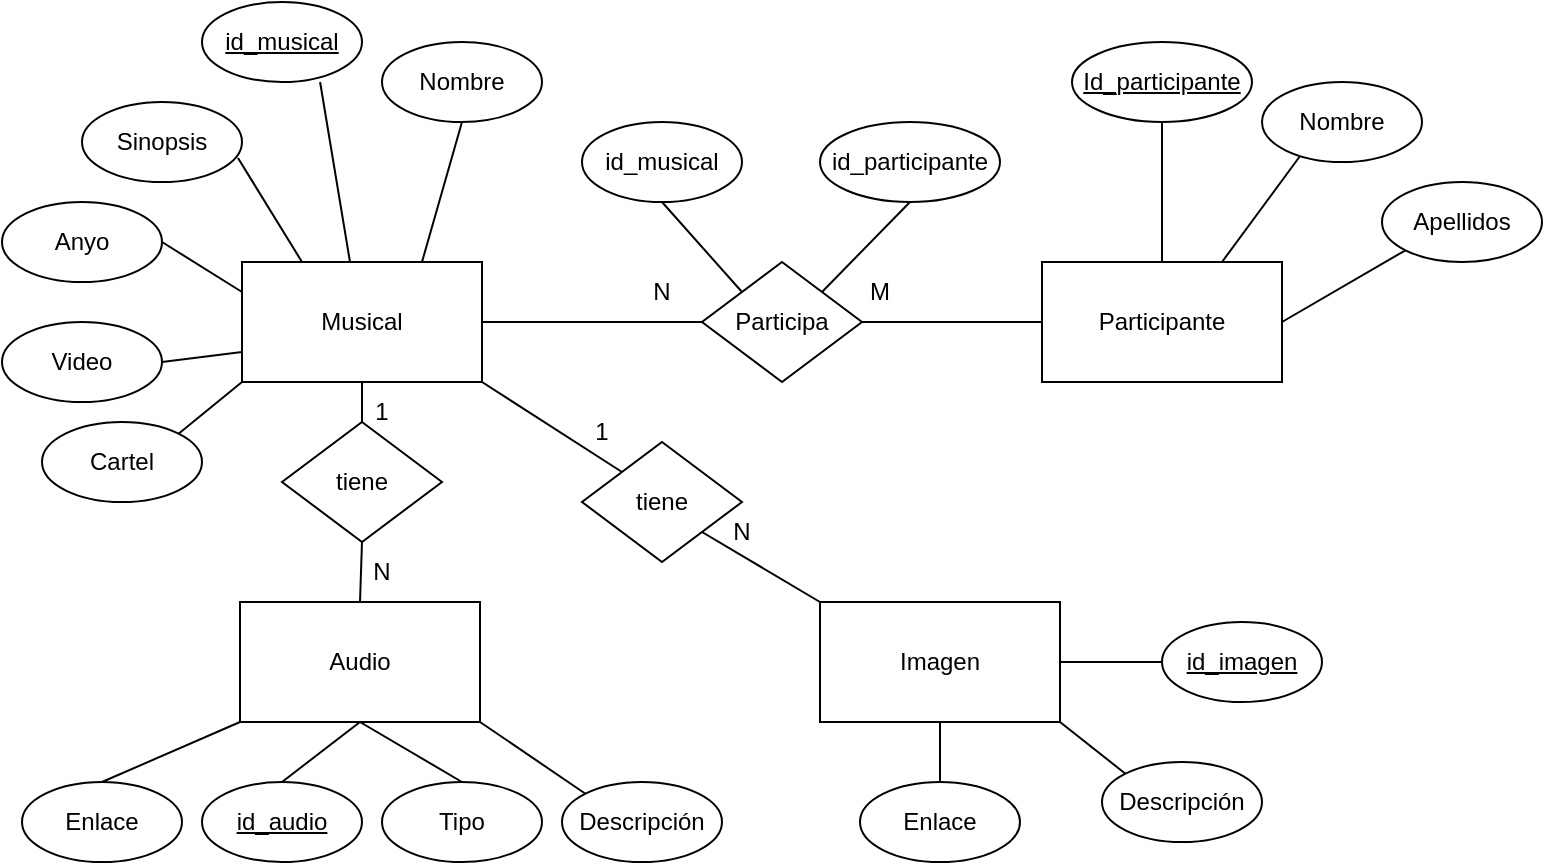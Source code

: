 <mxfile version="18.0.2" type="device"><diagram id="YB5qC3wFzgls1WmRdv-T" name="Page-1"><mxGraphModel dx="831" dy="639" grid="1" gridSize="10" guides="1" tooltips="1" connect="1" arrows="1" fold="1" page="1" pageScale="1" pageWidth="827" pageHeight="1169" math="0" shadow="0"><root><mxCell id="0"/><mxCell id="1" parent="0"/><mxCell id="XkPYedvfWhRh6aQ88XSL-1" value="Musical" style="rounded=0;whiteSpace=wrap;html=1;" vertex="1" parent="1"><mxGeometry x="150" y="180" width="120" height="60" as="geometry"/></mxCell><mxCell id="XkPYedvfWhRh6aQ88XSL-2" value="&lt;u&gt;id_musical&lt;/u&gt;" style="ellipse;whiteSpace=wrap;html=1;" vertex="1" parent="1"><mxGeometry x="130" y="50" width="80" height="40" as="geometry"/></mxCell><mxCell id="XkPYedvfWhRh6aQ88XSL-3" value="Nombre" style="ellipse;whiteSpace=wrap;html=1;" vertex="1" parent="1"><mxGeometry x="220" y="70" width="80" height="40" as="geometry"/></mxCell><mxCell id="XkPYedvfWhRh6aQ88XSL-4" value="Sinopsis" style="ellipse;whiteSpace=wrap;html=1;" vertex="1" parent="1"><mxGeometry x="70" y="100" width="80" height="40" as="geometry"/></mxCell><mxCell id="XkPYedvfWhRh6aQ88XSL-5" value="Anyo" style="ellipse;whiteSpace=wrap;html=1;" vertex="1" parent="1"><mxGeometry x="30" y="150" width="80" height="40" as="geometry"/></mxCell><mxCell id="XkPYedvfWhRh6aQ88XSL-6" value="Video" style="ellipse;whiteSpace=wrap;html=1;" vertex="1" parent="1"><mxGeometry x="30" y="210" width="80" height="40" as="geometry"/></mxCell><mxCell id="XkPYedvfWhRh6aQ88XSL-7" value="" style="endArrow=none;html=1;rounded=0;exitX=0.975;exitY=0.7;exitDx=0;exitDy=0;exitPerimeter=0;entryX=0.25;entryY=0;entryDx=0;entryDy=0;" edge="1" parent="1" source="XkPYedvfWhRh6aQ88XSL-4" target="XkPYedvfWhRh6aQ88XSL-1"><mxGeometry width="50" height="50" relative="1" as="geometry"><mxPoint x="240" y="330" as="sourcePoint"/><mxPoint x="290" y="280" as="targetPoint"/></mxGeometry></mxCell><mxCell id="XkPYedvfWhRh6aQ88XSL-8" value="" style="endArrow=none;html=1;rounded=0;exitX=1;exitY=0.5;exitDx=0;exitDy=0;entryX=0;entryY=0.25;entryDx=0;entryDy=0;" edge="1" parent="1" source="XkPYedvfWhRh6aQ88XSL-5" target="XkPYedvfWhRh6aQ88XSL-1"><mxGeometry width="50" height="50" relative="1" as="geometry"><mxPoint x="240" y="330" as="sourcePoint"/><mxPoint x="290" y="280" as="targetPoint"/></mxGeometry></mxCell><mxCell id="XkPYedvfWhRh6aQ88XSL-9" value="" style="endArrow=none;html=1;rounded=0;exitX=1;exitY=0.5;exitDx=0;exitDy=0;entryX=0;entryY=0.75;entryDx=0;entryDy=0;" edge="1" parent="1" source="XkPYedvfWhRh6aQ88XSL-6" target="XkPYedvfWhRh6aQ88XSL-1"><mxGeometry width="50" height="50" relative="1" as="geometry"><mxPoint x="240" y="330" as="sourcePoint"/><mxPoint x="290" y="280" as="targetPoint"/></mxGeometry></mxCell><mxCell id="XkPYedvfWhRh6aQ88XSL-10" value="" style="endArrow=none;html=1;rounded=0;exitX=0.45;exitY=0;exitDx=0;exitDy=0;exitPerimeter=0;entryX=0.738;entryY=1;entryDx=0;entryDy=0;entryPerimeter=0;" edge="1" parent="1" source="XkPYedvfWhRh6aQ88XSL-1" target="XkPYedvfWhRh6aQ88XSL-2"><mxGeometry width="50" height="50" relative="1" as="geometry"><mxPoint x="240" y="330" as="sourcePoint"/><mxPoint x="290" y="280" as="targetPoint"/></mxGeometry></mxCell><mxCell id="XkPYedvfWhRh6aQ88XSL-11" value="" style="endArrow=none;html=1;rounded=0;exitX=0.75;exitY=0;exitDx=0;exitDy=0;entryX=0.5;entryY=1;entryDx=0;entryDy=0;" edge="1" parent="1" source="XkPYedvfWhRh6aQ88XSL-1" target="XkPYedvfWhRh6aQ88XSL-3"><mxGeometry width="50" height="50" relative="1" as="geometry"><mxPoint x="240" y="330" as="sourcePoint"/><mxPoint x="290" y="280" as="targetPoint"/></mxGeometry></mxCell><mxCell id="XkPYedvfWhRh6aQ88XSL-12" value="Participa" style="rhombus;whiteSpace=wrap;html=1;" vertex="1" parent="1"><mxGeometry x="380" y="180" width="80" height="60" as="geometry"/></mxCell><mxCell id="XkPYedvfWhRh6aQ88XSL-13" value="" style="endArrow=none;html=1;rounded=0;exitX=1;exitY=0.5;exitDx=0;exitDy=0;entryX=0;entryY=0.5;entryDx=0;entryDy=0;" edge="1" parent="1" source="XkPYedvfWhRh6aQ88XSL-1" target="XkPYedvfWhRh6aQ88XSL-12"><mxGeometry width="50" height="50" relative="1" as="geometry"><mxPoint x="350" y="330" as="sourcePoint"/><mxPoint x="400" y="280" as="targetPoint"/></mxGeometry></mxCell><mxCell id="XkPYedvfWhRh6aQ88XSL-14" value="Participante" style="rounded=0;whiteSpace=wrap;html=1;" vertex="1" parent="1"><mxGeometry x="550" y="180" width="120" height="60" as="geometry"/></mxCell><mxCell id="XkPYedvfWhRh6aQ88XSL-15" value="" style="endArrow=none;html=1;rounded=0;entryX=0;entryY=0.5;entryDx=0;entryDy=0;exitX=1;exitY=0.5;exitDx=0;exitDy=0;" edge="1" parent="1" source="XkPYedvfWhRh6aQ88XSL-12" target="XkPYedvfWhRh6aQ88XSL-14"><mxGeometry width="50" height="50" relative="1" as="geometry"><mxPoint x="350" y="330" as="sourcePoint"/><mxPoint x="400" y="280" as="targetPoint"/></mxGeometry></mxCell><mxCell id="XkPYedvfWhRh6aQ88XSL-16" value="&lt;u&gt;Id_participante&lt;/u&gt;" style="ellipse;whiteSpace=wrap;html=1;" vertex="1" parent="1"><mxGeometry x="565" y="70" width="90" height="40" as="geometry"/></mxCell><mxCell id="XkPYedvfWhRh6aQ88XSL-17" value="Apellidos" style="ellipse;whiteSpace=wrap;html=1;" vertex="1" parent="1"><mxGeometry x="720" y="140" width="80" height="40" as="geometry"/></mxCell><mxCell id="XkPYedvfWhRh6aQ88XSL-18" value="Nombre" style="ellipse;whiteSpace=wrap;html=1;" vertex="1" parent="1"><mxGeometry x="660" y="90" width="80" height="40" as="geometry"/></mxCell><mxCell id="XkPYedvfWhRh6aQ88XSL-19" value="" style="endArrow=none;html=1;rounded=0;entryX=0.5;entryY=1;entryDx=0;entryDy=0;exitX=0.5;exitY=0;exitDx=0;exitDy=0;" edge="1" parent="1" source="XkPYedvfWhRh6aQ88XSL-14" target="XkPYedvfWhRh6aQ88XSL-16"><mxGeometry width="50" height="50" relative="1" as="geometry"><mxPoint x="490" y="340" as="sourcePoint"/><mxPoint x="540" y="290" as="targetPoint"/></mxGeometry></mxCell><mxCell id="XkPYedvfWhRh6aQ88XSL-20" value="" style="endArrow=none;html=1;rounded=0;entryX=0.238;entryY=0.925;entryDx=0;entryDy=0;entryPerimeter=0;exitX=0.75;exitY=0;exitDx=0;exitDy=0;" edge="1" parent="1" source="XkPYedvfWhRh6aQ88XSL-14" target="XkPYedvfWhRh6aQ88XSL-18"><mxGeometry width="50" height="50" relative="1" as="geometry"><mxPoint x="490" y="340" as="sourcePoint"/><mxPoint x="540" y="290" as="targetPoint"/></mxGeometry></mxCell><mxCell id="XkPYedvfWhRh6aQ88XSL-21" value="" style="endArrow=none;html=1;rounded=0;entryX=0;entryY=1;entryDx=0;entryDy=0;exitX=1;exitY=0.5;exitDx=0;exitDy=0;" edge="1" parent="1" source="XkPYedvfWhRh6aQ88XSL-14"><mxGeometry width="50" height="50" relative="1" as="geometry"><mxPoint x="620" y="190" as="sourcePoint"/><mxPoint x="731.716" y="174.142" as="targetPoint"/></mxGeometry></mxCell><mxCell id="XkPYedvfWhRh6aQ88XSL-22" value="id_musical" style="ellipse;whiteSpace=wrap;html=1;" vertex="1" parent="1"><mxGeometry x="320" y="110" width="80" height="40" as="geometry"/></mxCell><mxCell id="XkPYedvfWhRh6aQ88XSL-23" value="id_participante" style="ellipse;whiteSpace=wrap;html=1;" vertex="1" parent="1"><mxGeometry x="439" y="110" width="90" height="40" as="geometry"/></mxCell><mxCell id="XkPYedvfWhRh6aQ88XSL-24" value="" style="endArrow=none;html=1;rounded=0;exitX=0;exitY=0;exitDx=0;exitDy=0;entryX=0.5;entryY=1;entryDx=0;entryDy=0;" edge="1" parent="1" source="XkPYedvfWhRh6aQ88XSL-12" target="XkPYedvfWhRh6aQ88XSL-22"><mxGeometry width="50" height="50" relative="1" as="geometry"><mxPoint x="250" y="190" as="sourcePoint"/><mxPoint x="270" y="100" as="targetPoint"/></mxGeometry></mxCell><mxCell id="XkPYedvfWhRh6aQ88XSL-26" value="" style="endArrow=none;html=1;rounded=0;exitX=1;exitY=0;exitDx=0;exitDy=0;entryX=0.5;entryY=1;entryDx=0;entryDy=0;" edge="1" parent="1" source="XkPYedvfWhRh6aQ88XSL-12" target="XkPYedvfWhRh6aQ88XSL-23"><mxGeometry width="50" height="50" relative="1" as="geometry"><mxPoint x="410" y="205" as="sourcePoint"/><mxPoint x="370" y="160" as="targetPoint"/></mxGeometry></mxCell><mxCell id="XkPYedvfWhRh6aQ88XSL-28" value="tiene" style="rhombus;whiteSpace=wrap;html=1;" vertex="1" parent="1"><mxGeometry x="320" y="270" width="80" height="60" as="geometry"/></mxCell><mxCell id="XkPYedvfWhRh6aQ88XSL-29" value="Imagen" style="rounded=0;whiteSpace=wrap;html=1;" vertex="1" parent="1"><mxGeometry x="439" y="350" width="120" height="60" as="geometry"/></mxCell><mxCell id="XkPYedvfWhRh6aQ88XSL-30" value="&lt;u&gt;id_imagen&lt;/u&gt;" style="ellipse;whiteSpace=wrap;html=1;" vertex="1" parent="1"><mxGeometry x="610" y="360" width="80" height="40" as="geometry"/></mxCell><mxCell id="XkPYedvfWhRh6aQ88XSL-31" value="Descripción" style="ellipse;whiteSpace=wrap;html=1;" vertex="1" parent="1"><mxGeometry x="580" y="430" width="80" height="40" as="geometry"/></mxCell><mxCell id="XkPYedvfWhRh6aQ88XSL-32" value="Enlace" style="ellipse;whiteSpace=wrap;html=1;" vertex="1" parent="1"><mxGeometry x="459" y="440" width="80" height="40" as="geometry"/></mxCell><mxCell id="XkPYedvfWhRh6aQ88XSL-33" value="" style="endArrow=none;html=1;rounded=0;entryX=0;entryY=0.5;entryDx=0;entryDy=0;exitX=1;exitY=0.5;exitDx=0;exitDy=0;" edge="1" parent="1" source="XkPYedvfWhRh6aQ88XSL-29" target="XkPYedvfWhRh6aQ88XSL-30"><mxGeometry width="50" height="50" relative="1" as="geometry"><mxPoint x="310" y="310" as="sourcePoint"/><mxPoint x="360" y="260" as="targetPoint"/></mxGeometry></mxCell><mxCell id="XkPYedvfWhRh6aQ88XSL-34" value="" style="endArrow=none;html=1;rounded=0;entryX=0;entryY=0;entryDx=0;entryDy=0;exitX=1;exitY=1;exitDx=0;exitDy=0;" edge="1" parent="1" source="XkPYedvfWhRh6aQ88XSL-29" target="XkPYedvfWhRh6aQ88XSL-31"><mxGeometry width="50" height="50" relative="1" as="geometry"><mxPoint x="575" y="390" as="sourcePoint"/><mxPoint x="630" y="390" as="targetPoint"/></mxGeometry></mxCell><mxCell id="XkPYedvfWhRh6aQ88XSL-35" value="" style="endArrow=none;html=1;rounded=0;entryX=0.5;entryY=0;entryDx=0;entryDy=0;exitX=0.5;exitY=1;exitDx=0;exitDy=0;" edge="1" parent="1" source="XkPYedvfWhRh6aQ88XSL-29" target="XkPYedvfWhRh6aQ88XSL-32"><mxGeometry width="50" height="50" relative="1" as="geometry"><mxPoint x="575" y="420" as="sourcePoint"/><mxPoint x="601.716" y="445.858" as="targetPoint"/></mxGeometry></mxCell><mxCell id="XkPYedvfWhRh6aQ88XSL-36" value="" style="endArrow=none;html=1;rounded=0;exitX=0;exitY=0;exitDx=0;exitDy=0;entryX=1;entryY=1;entryDx=0;entryDy=0;" edge="1" parent="1" source="XkPYedvfWhRh6aQ88XSL-29" target="XkPYedvfWhRh6aQ88XSL-28"><mxGeometry width="50" height="50" relative="1" as="geometry"><mxPoint x="310" y="310" as="sourcePoint"/><mxPoint x="360" y="260" as="targetPoint"/></mxGeometry></mxCell><mxCell id="XkPYedvfWhRh6aQ88XSL-37" value="" style="endArrow=none;html=1;rounded=0;exitX=1;exitY=1;exitDx=0;exitDy=0;entryX=0;entryY=0;entryDx=0;entryDy=0;" edge="1" parent="1" source="XkPYedvfWhRh6aQ88XSL-1" target="XkPYedvfWhRh6aQ88XSL-28"><mxGeometry width="50" height="50" relative="1" as="geometry"><mxPoint x="310" y="310" as="sourcePoint"/><mxPoint x="360" y="260" as="targetPoint"/></mxGeometry></mxCell><mxCell id="XkPYedvfWhRh6aQ88XSL-38" value="Audio" style="rounded=0;whiteSpace=wrap;html=1;" vertex="1" parent="1"><mxGeometry x="149" y="350" width="120" height="60" as="geometry"/></mxCell><mxCell id="XkPYedvfWhRh6aQ88XSL-39" value="&lt;u&gt;id_audio&lt;/u&gt;" style="ellipse;whiteSpace=wrap;html=1;" vertex="1" parent="1"><mxGeometry x="130" y="440" width="80" height="40" as="geometry"/></mxCell><mxCell id="XkPYedvfWhRh6aQ88XSL-40" value="Descripción" style="ellipse;whiteSpace=wrap;html=1;" vertex="1" parent="1"><mxGeometry x="310" y="440" width="80" height="40" as="geometry"/></mxCell><mxCell id="XkPYedvfWhRh6aQ88XSL-41" value="Enlace" style="ellipse;whiteSpace=wrap;html=1;" vertex="1" parent="1"><mxGeometry x="40" y="440" width="80" height="40" as="geometry"/></mxCell><mxCell id="XkPYedvfWhRh6aQ88XSL-43" value="" style="endArrow=none;html=1;rounded=0;entryX=0;entryY=0;entryDx=0;entryDy=0;exitX=1;exitY=1;exitDx=0;exitDy=0;" edge="1" source="XkPYedvfWhRh6aQ88XSL-38" target="XkPYedvfWhRh6aQ88XSL-40" parent="1"><mxGeometry width="50" height="50" relative="1" as="geometry"><mxPoint x="285" y="405" as="sourcePoint"/><mxPoint x="340" y="405" as="targetPoint"/></mxGeometry></mxCell><mxCell id="XkPYedvfWhRh6aQ88XSL-44" value="" style="endArrow=none;html=1;rounded=0;entryX=0.5;entryY=0;entryDx=0;entryDy=0;exitX=0;exitY=1;exitDx=0;exitDy=0;" edge="1" source="XkPYedvfWhRh6aQ88XSL-38" target="XkPYedvfWhRh6aQ88XSL-41" parent="1"><mxGeometry width="50" height="50" relative="1" as="geometry"><mxPoint x="285" y="435" as="sourcePoint"/><mxPoint x="311.716" y="460.858" as="targetPoint"/></mxGeometry></mxCell><mxCell id="XkPYedvfWhRh6aQ88XSL-46" value="" style="endArrow=none;html=1;rounded=0;entryX=0.5;entryY=0;entryDx=0;entryDy=0;exitX=0.5;exitY=1;exitDx=0;exitDy=0;" edge="1" parent="1" source="XkPYedvfWhRh6aQ88XSL-38" target="XkPYedvfWhRh6aQ88XSL-39"><mxGeometry width="50" height="50" relative="1" as="geometry"><mxPoint x="159" y="435" as="sourcePoint"/><mxPoint x="110" y="455" as="targetPoint"/></mxGeometry></mxCell><mxCell id="XkPYedvfWhRh6aQ88XSL-47" value="" style="endArrow=none;html=1;rounded=0;exitX=0.5;exitY=0;exitDx=0;exitDy=0;entryX=0.5;entryY=1;entryDx=0;entryDy=0;startArrow=none;" edge="1" parent="1" source="XkPYedvfWhRh6aQ88XSL-50" target="XkPYedvfWhRh6aQ88XSL-1"><mxGeometry width="50" height="50" relative="1" as="geometry"><mxPoint x="449" y="360" as="sourcePoint"/><mxPoint x="390" y="325" as="targetPoint"/></mxGeometry></mxCell><mxCell id="XkPYedvfWhRh6aQ88XSL-48" value="Tipo" style="ellipse;whiteSpace=wrap;html=1;" vertex="1" parent="1"><mxGeometry x="220" y="440" width="80" height="40" as="geometry"/></mxCell><mxCell id="XkPYedvfWhRh6aQ88XSL-49" value="" style="endArrow=none;html=1;rounded=0;entryX=0.5;entryY=1;entryDx=0;entryDy=0;exitX=0.5;exitY=0;exitDx=0;exitDy=0;" edge="1" parent="1" source="XkPYedvfWhRh6aQ88XSL-48" target="XkPYedvfWhRh6aQ88XSL-38"><mxGeometry width="50" height="50" relative="1" as="geometry"><mxPoint x="219" y="420" as="sourcePoint"/><mxPoint x="180" y="450" as="targetPoint"/></mxGeometry></mxCell><mxCell id="XkPYedvfWhRh6aQ88XSL-50" value="tiene" style="rhombus;whiteSpace=wrap;html=1;" vertex="1" parent="1"><mxGeometry x="170" y="260" width="80" height="60" as="geometry"/></mxCell><mxCell id="XkPYedvfWhRh6aQ88XSL-51" value="" style="endArrow=none;html=1;rounded=0;exitX=0.5;exitY=0;exitDx=0;exitDy=0;entryX=0.5;entryY=1;entryDx=0;entryDy=0;" edge="1" parent="1" source="XkPYedvfWhRh6aQ88XSL-38" target="XkPYedvfWhRh6aQ88XSL-50"><mxGeometry width="50" height="50" relative="1" as="geometry"><mxPoint x="209" y="350" as="sourcePoint"/><mxPoint x="210" y="240" as="targetPoint"/></mxGeometry></mxCell><mxCell id="XkPYedvfWhRh6aQ88XSL-52" value="N" style="text;html=1;strokeColor=none;fillColor=none;align=center;verticalAlign=middle;whiteSpace=wrap;rounded=0;" vertex="1" parent="1"><mxGeometry x="330" y="180" width="60" height="30" as="geometry"/></mxCell><mxCell id="XkPYedvfWhRh6aQ88XSL-53" value="M" style="text;html=1;strokeColor=none;fillColor=none;align=center;verticalAlign=middle;whiteSpace=wrap;rounded=0;" vertex="1" parent="1"><mxGeometry x="439" y="180" width="60" height="30" as="geometry"/></mxCell><mxCell id="XkPYedvfWhRh6aQ88XSL-54" value="1" style="text;html=1;strokeColor=none;fillColor=none;align=center;verticalAlign=middle;whiteSpace=wrap;rounded=0;" vertex="1" parent="1"><mxGeometry x="300" y="250" width="60" height="30" as="geometry"/></mxCell><mxCell id="XkPYedvfWhRh6aQ88XSL-55" value="N" style="text;html=1;strokeColor=none;fillColor=none;align=center;verticalAlign=middle;whiteSpace=wrap;rounded=0;" vertex="1" parent="1"><mxGeometry x="370" y="300" width="60" height="30" as="geometry"/></mxCell><mxCell id="XkPYedvfWhRh6aQ88XSL-56" value="1" style="text;html=1;strokeColor=none;fillColor=none;align=center;verticalAlign=middle;whiteSpace=wrap;rounded=0;" vertex="1" parent="1"><mxGeometry x="190" y="240" width="60" height="30" as="geometry"/></mxCell><mxCell id="XkPYedvfWhRh6aQ88XSL-57" value="N" style="text;html=1;strokeColor=none;fillColor=none;align=center;verticalAlign=middle;whiteSpace=wrap;rounded=0;" vertex="1" parent="1"><mxGeometry x="190" y="320" width="60" height="30" as="geometry"/></mxCell><mxCell id="XkPYedvfWhRh6aQ88XSL-58" value="Cartel" style="ellipse;whiteSpace=wrap;html=1;" vertex="1" parent="1"><mxGeometry x="50" y="260" width="80" height="40" as="geometry"/></mxCell><mxCell id="XkPYedvfWhRh6aQ88XSL-59" value="" style="endArrow=none;html=1;rounded=0;exitX=1;exitY=0;exitDx=0;exitDy=0;entryX=0;entryY=1;entryDx=0;entryDy=0;" edge="1" parent="1" source="XkPYedvfWhRh6aQ88XSL-58" target="XkPYedvfWhRh6aQ88XSL-1"><mxGeometry width="50" height="50" relative="1" as="geometry"><mxPoint x="120" y="240" as="sourcePoint"/><mxPoint x="160" y="235" as="targetPoint"/></mxGeometry></mxCell></root></mxGraphModel></diagram></mxfile>
